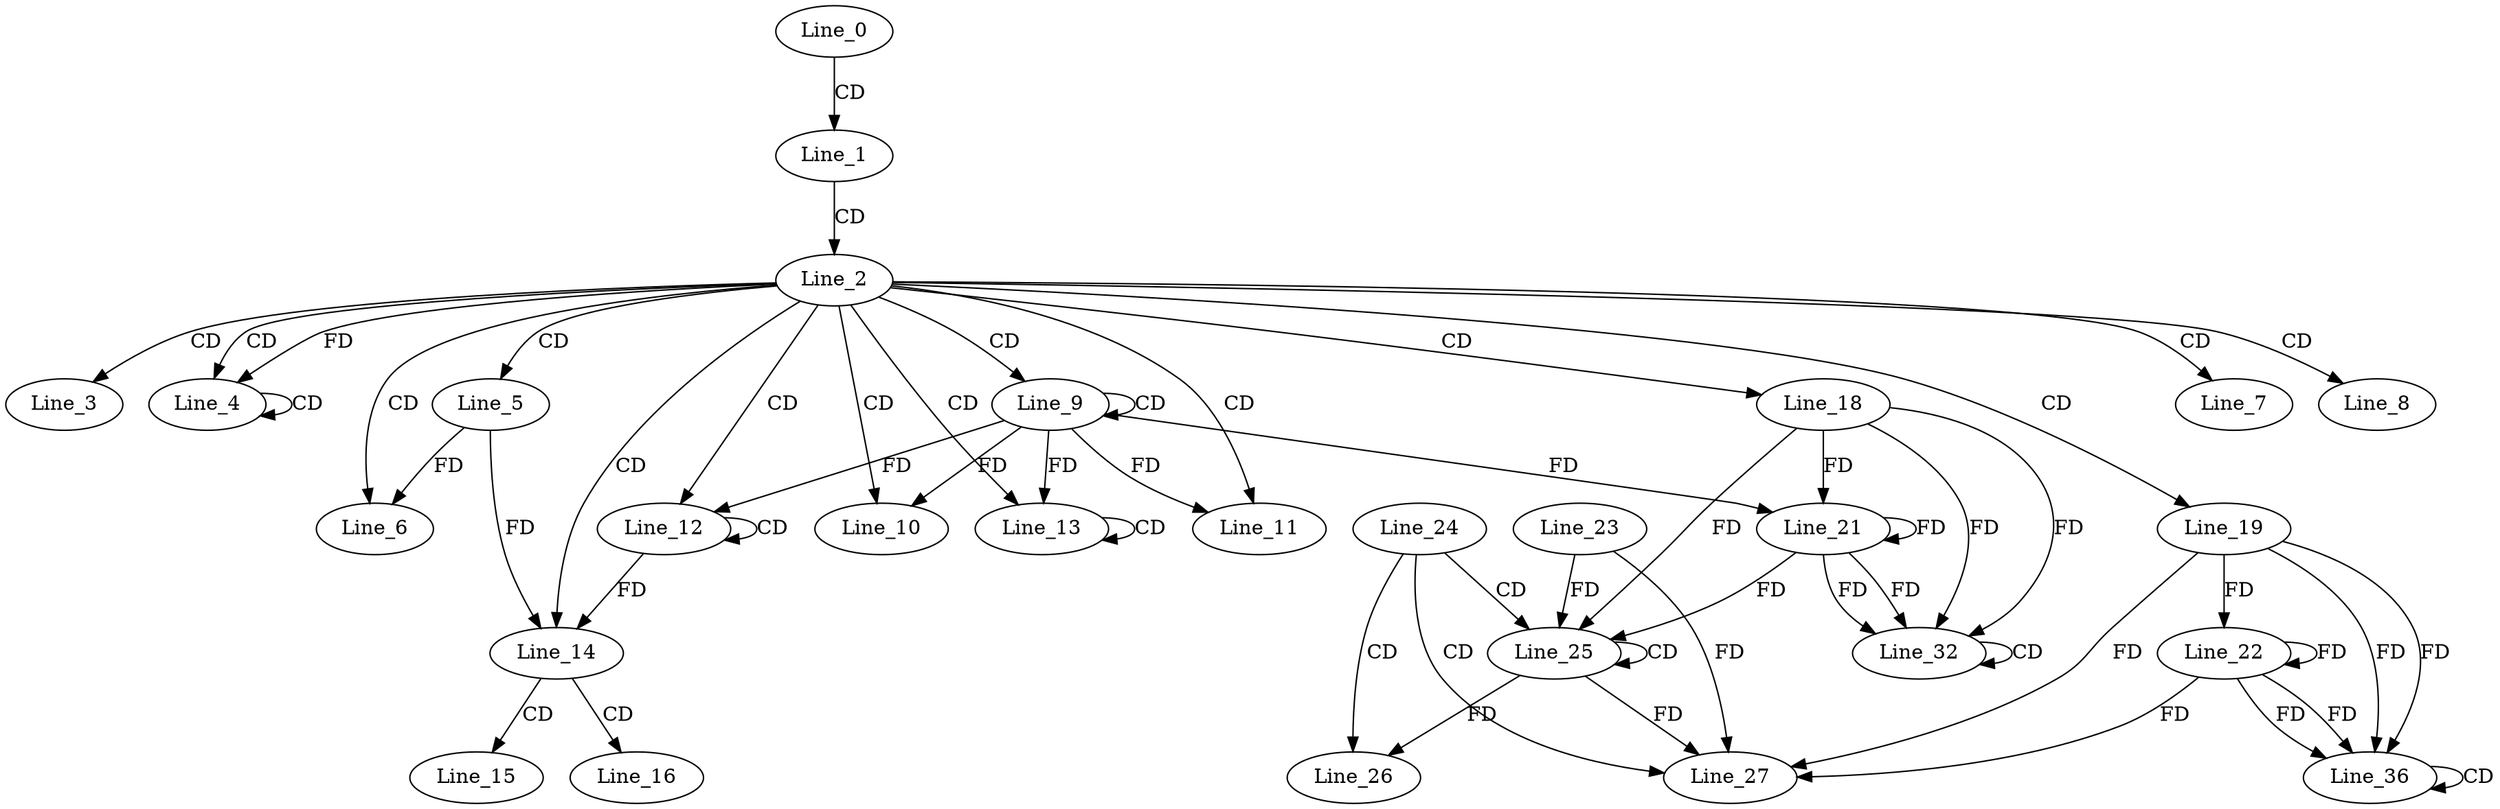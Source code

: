 digraph G {
  Line_0;
  Line_1;
  Line_2;
  Line_3;
  Line_4;
  Line_4;
  Line_4;
  Line_4;
  Line_5;
  Line_5;
  Line_5;
  Line_6;
  Line_7;
  Line_7;
  Line_7;
  Line_8;
  Line_9;
  Line_9;
  Line_10;
  Line_11;
  Line_12;
  Line_12;
  Line_13;
  Line_13;
  Line_14;
  Line_15;
  Line_16;
  Line_18;
  Line_19;
  Line_21;
  Line_21;
  Line_22;
  Line_24;
  Line_25;
  Line_25;
  Line_23;
  Line_26;
  Line_27;
  Line_32;
  Line_32;
  Line_36;
  Line_36;
  Line_0 -> Line_1 [ label="CD" ];
  Line_1 -> Line_2 [ label="CD" ];
  Line_2 -> Line_3 [ label="CD" ];
  Line_2 -> Line_4 [ label="CD" ];
  Line_2 -> Line_4 [ label="FD" ];
  Line_4 -> Line_4 [ label="CD" ];
  Line_2 -> Line_5 [ label="CD" ];
  Line_2 -> Line_6 [ label="CD" ];
  Line_5 -> Line_6 [ label="FD" ];
  Line_2 -> Line_7 [ label="CD" ];
  Line_2 -> Line_8 [ label="CD" ];
  Line_2 -> Line_9 [ label="CD" ];
  Line_9 -> Line_9 [ label="CD" ];
  Line_2 -> Line_10 [ label="CD" ];
  Line_9 -> Line_10 [ label="FD" ];
  Line_2 -> Line_11 [ label="CD" ];
  Line_9 -> Line_11 [ label="FD" ];
  Line_2 -> Line_12 [ label="CD" ];
  Line_12 -> Line_12 [ label="CD" ];
  Line_9 -> Line_12 [ label="FD" ];
  Line_2 -> Line_13 [ label="CD" ];
  Line_13 -> Line_13 [ label="CD" ];
  Line_9 -> Line_13 [ label="FD" ];
  Line_2 -> Line_14 [ label="CD" ];
  Line_12 -> Line_14 [ label="FD" ];
  Line_5 -> Line_14 [ label="FD" ];
  Line_14 -> Line_15 [ label="CD" ];
  Line_14 -> Line_16 [ label="CD" ];
  Line_2 -> Line_18 [ label="CD" ];
  Line_2 -> Line_19 [ label="CD" ];
  Line_18 -> Line_21 [ label="FD" ];
  Line_21 -> Line_21 [ label="FD" ];
  Line_9 -> Line_21 [ label="FD" ];
  Line_19 -> Line_22 [ label="FD" ];
  Line_22 -> Line_22 [ label="FD" ];
  Line_24 -> Line_25 [ label="CD" ];
  Line_25 -> Line_25 [ label="CD" ];
  Line_18 -> Line_25 [ label="FD" ];
  Line_21 -> Line_25 [ label="FD" ];
  Line_23 -> Line_25 [ label="FD" ];
  Line_24 -> Line_26 [ label="CD" ];
  Line_25 -> Line_26 [ label="FD" ];
  Line_24 -> Line_27 [ label="CD" ];
  Line_19 -> Line_27 [ label="FD" ];
  Line_22 -> Line_27 [ label="FD" ];
  Line_23 -> Line_27 [ label="FD" ];
  Line_25 -> Line_27 [ label="FD" ];
  Line_18 -> Line_32 [ label="FD" ];
  Line_21 -> Line_32 [ label="FD" ];
  Line_32 -> Line_32 [ label="CD" ];
  Line_18 -> Line_32 [ label="FD" ];
  Line_21 -> Line_32 [ label="FD" ];
  Line_19 -> Line_36 [ label="FD" ];
  Line_22 -> Line_36 [ label="FD" ];
  Line_36 -> Line_36 [ label="CD" ];
  Line_19 -> Line_36 [ label="FD" ];
  Line_22 -> Line_36 [ label="FD" ];
}
